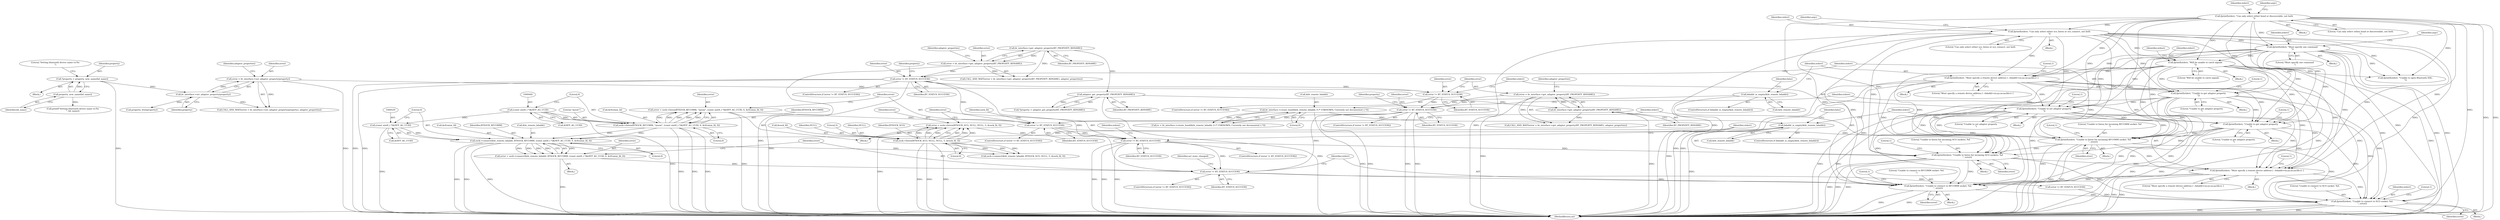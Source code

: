 digraph "0_Android_37c88107679d36c419572732b4af6e18bb2f7dce_6@API" {
"1000541" [label="(Call,fprintf(stderr, \"Unable to connect to RFCOMM socket: %d.\n\", error))"];
"1000382" [label="(Call,fprintf(stderr, \"Unable to set adapter property\n\"))"];
"1000178" [label="(Call,fprintf(stderr, \"Will be unable to catch signals\n\"))"];
"1000120" [label="(Call,fprintf(stderr, \"Can only select either bond or discoverable, not both\n\"))"];
"1000132" [label="(Call,fprintf(stderr, \"Can only select either sco_listen or sco_connect, not both\n\"))"];
"1000164" [label="(Call,fprintf(stderr, \"Must specify one command\n\"))"];
"1000327" [label="(Call,fprintf(stderr, \"Unable to get adapter property\n\"))"];
"1000263" [label="(Call,fprintf(stderr, \"Must specify a remote device address [ --bdaddr=xx:yy:zz:aa:bb:cc ]\n\"))"];
"1000456" [label="(Call,fprintf(stderr, \"Unable to listen for incoming RFCOMM socket: %d\n\", error))"];
"1000398" [label="(Call,fprintf(stderr, \"Unable to get adapter property\n\"))"];
"1000452" [label="(Call,error != BT_STATUS_SUCCESS)"];
"1000438" [label="(Call,error = sock->listen(BTSOCK_RFCOMM, \"meow\", (const uint8_t *)&HFP_AG_UUID, 0, &rfcomm_fd, 0))"];
"1000440" [label="(Call,sock->listen(BTSOCK_RFCOMM, \"meow\", (const uint8_t *)&HFP_AG_UUID, 0, &rfcomm_fd, 0))"];
"1000443" [label="(Call,(const uint8_t *)&HFP_AG_UUID)"];
"1000394" [label="(Call,error != BT_STATUS_SUCCESS)"];
"1000388" [label="(Call,error = bt_interface->get_adapter_property(BT_PROPERTY_BDNAME))"];
"1000390" [label="(Call,bt_interface->get_adapter_property(BT_PROPERTY_BDNAME))"];
"1000335" [label="(Call,adapter_get_property(BT_PROPERTY_BDNAME))"];
"1000319" [label="(Call,bt_interface->get_adapter_property(BT_PROPERTY_BDNAME))"];
"1000378" [label="(Call,error != BT_STATUS_SUCCESS)"];
"1000372" [label="(Call,error = bt_interface->set_adapter_property(property))"];
"1000374" [label="(Call,bt_interface->set_adapter_property(property))"];
"1000363" [label="(Call,*property = property_new_name(bd_name))"];
"1000365" [label="(Call,property_new_name(bd_name))"];
"1000323" [label="(Call,error != BT_STATUS_SUCCESS)"];
"1000317" [label="(Call,error = bt_interface->get_adapter_property(BT_PROPERTY_BDNAME))"];
"1000500" [label="(Call,fprintf(stderr, \"Must specify a remote device address [ --bdaddr=xx:yy:zz:aa:bb:cc ]\n\"))"];
"1000481" [label="(Call,fprintf(stderr, \"Unable to listen for incoming SCO sockets: %d\n\", error))"];
"1000477" [label="(Call,error != BT_STATUS_SUCCESS)"];
"1000466" [label="(Call,error = sock->listen(BTSOCK_SCO, NULL, NULL, 5, &sock_fd, 0))"];
"1000468" [label="(Call,sock->listen(BTSOCK_SCO, NULL, NULL, 5, &sock_fd, 0))"];
"1000537" [label="(Call,error != BT_STATUS_SUCCESS)"];
"1000522" [label="(Call,error = sock->connect(&bt_remote_bdaddr, BTSOCK_RFCOMM, (const uint8_t *)&HFP_AG_UUID, 0, &rfcomm_fd, 0))"];
"1000524" [label="(Call,sock->connect(&bt_remote_bdaddr, BTSOCK_RFCOMM, (const uint8_t *)&HFP_AG_UUID, 0, &rfcomm_fd, 0))"];
"1000496" [label="(Call,bdaddr_is_empty(&bt_remote_bdaddr))"];
"1000278" [label="(Call,bt_interface->create_bond(&bt_remote_bdaddr, 0 /* UNKNOWN; Currently not documented :( */))"];
"1000259" [label="(Call,bdaddr_is_empty(&bt_remote_bdaddr))"];
"1000528" [label="(Call,(const uint8_t *)&HFP_AG_UUID)"];
"1000572" [label="(Call,fprintf(stderr, \"Unable to connect to SCO socket: %d.\n\", error))"];
"1000393" [label="(ControlStructure,if (error != BT_STATUS_SUCCESS))"];
"1000335" [label="(Call,adapter_get_property(BT_PROPERTY_BDNAME))"];
"1000528" [label="(Call,(const uint8_t *)&HFP_AG_UUID)"];
"1000478" [label="(Identifier,error)"];
"1000546" [label="(Literal,1)"];
"1000504" [label="(Literal,1)"];
"1000469" [label="(Identifier,BTSOCK_SCO)"];
"1000398" [label="(Call,fprintf(stderr, \"Unable to get adapter property\n\"))"];
"1000180" [label="(Literal,\"Will be unable to catch signals\n\")"];
"1000397" [label="(Block,)"];
"1000533" [label="(Call,&rfcomm_fd)"];
"1000409" [label="(Block,)"];
"1000323" [label="(Call,error != BT_STATUS_SUCCESS)"];
"1000316" [label="(Call,CALL_AND_WAIT(error = bt_interface->get_adapter_property(BT_PROPERTY_BDNAME), adapter_properties))"];
"1000384" [label="(Literal,\"Unable to set adapter property\n\")"];
"1000265" [label="(Literal,\"Must specify a remote device address [ --bdaddr=xx:yy:zz:aa:bb:cc ]\n\")"];
"1000373" [label="(Identifier,error)"];
"1000536" [label="(ControlStructure,if (error != BT_STATUS_SUCCESS))"];
"1000387" [label="(Call,CALL_AND_WAIT(error = bt_interface->get_adapter_property(BT_PROPERTY_BDNAME), adapter_properties))"];
"1000523" [label="(Identifier,error)"];
"1000319" [label="(Call,bt_interface->get_adapter_property(BT_PROPERTY_BDNAME))"];
"1000507" [label="(Identifier,false)"];
"1000119" [label="(Block,)"];
"1000263" [label="(Call,fprintf(stderr, \"Must specify a remote device address [ --bdaddr=xx:yy:zz:aa:bb:cc ]\n\"))"];
"1000375" [label="(Identifier,property)"];
"1000445" [label="(Call,&HFP_AG_UUID)"];
"1000527" [label="(Identifier,BTSOCK_RFCOMM)"];
"1000572" [label="(Call,fprintf(stderr, \"Unable to connect to SCO socket: %d.\n\", error))"];
"1000451" [label="(ControlStructure,if (error != BT_STATUS_SUCCESS))"];
"1000378" [label="(Call,error != BT_STATUS_SUCCESS)"];
"1000497" [label="(Call,&bt_remote_bdaddr)"];
"1000121" [label="(Identifier,stderr)"];
"1000479" [label="(Identifier,BT_STATUS_SUCCESS)"];
"1000132" [label="(Call,fprintf(stderr, \"Can only select either sco_listen or sco_connect, not both\n\"))"];
"1000278" [label="(Call,bt_interface->create_bond(&bt_remote_bdaddr, 0 /* UNKNOWN; Currently not documented :( */))"];
"1000542" [label="(Identifier,stderr)"];
"1000573" [label="(Identifier,stderr)"];
"1000380" [label="(Identifier,BT_STATUS_SUCCESS)"];
"1000133" [label="(Identifier,stderr)"];
"1000524" [label="(Call,sock->connect(&bt_remote_bdaddr, BTSOCK_RFCOMM, (const uint8_t *)&HFP_AG_UUID, 0, &rfcomm_fd, 0))"];
"1000577" [label="(Literal,1)"];
"1000543" [label="(Literal,\"Unable to connect to RFCOMM socket: %d.\n\")"];
"1000137" [label="(Identifier,argv)"];
"1000388" [label="(Call,error = bt_interface->get_adapter_property(BT_PROPERTY_BDNAME))"];
"1000381" [label="(Block,)"];
"1000448" [label="(Call,&rfcomm_fd)"];
"1000165" [label="(Identifier,stderr)"];
"1000461" [label="(Literal,1)"];
"1000258" [label="(ControlStructure,if (bdaddr_is_empty(&bt_remote_bdaddr)))"];
"1000537" [label="(Call,error != BT_STATUS_SUCCESS)"];
"1000400" [label="(Literal,\"Unable to get adapter property\n\")"];
"1000495" [label="(ControlStructure,if (bdaddr_is_empty(&bt_remote_bdaddr)))"];
"1000270" [label="(Identifier,false)"];
"1000328" [label="(Identifier,stderr)"];
"1000443" [label="(Call,(const uint8_t *)&HFP_AG_UUID)"];
"1000453" [label="(Identifier,error)"];
"1000354" [label="(Block,)"];
"1000367" [label="(Call,printf(\"Setting bluetooth device name to:%s\n\", bd_name))"];
"1000376" [label="(Identifier,adapter_properties)"];
"1000336" [label="(Identifier,BT_PROPERTY_BDNAME)"];
"1000481" [label="(Call,fprintf(stderr, \"Unable to listen for incoming SCO sockets: %d\n\", error))"];
"1000177" [label="(Block,)"];
"1000558" [label="(Call,sock->connect(&bt_remote_bdaddr, BTSOCK_SCO, NULL, 5, &sock_fd, 0))"];
"1000365" [label="(Call,property_new_name(bd_name))"];
"1000334" [label="(Identifier,property)"];
"1000267" [label="(Literal,1)"];
"1000486" [label="(Literal,1)"];
"1000456" [label="(Call,fprintf(stderr, \"Unable to listen for incoming RFCOMM socket: %d\n\", error))"];
"1000404" [label="(Identifier,property)"];
"1000402" [label="(Literal,1)"];
"1000441" [label="(Identifier,BTSOCK_RFCOMM)"];
"1000540" [label="(Block,)"];
"1000544" [label="(Identifier,error)"];
"1000382" [label="(Call,fprintf(stderr, \"Unable to set adapter property\n\"))"];
"1000395" [label="(Identifier,error)"];
"1000522" [label="(Call,error = sock->connect(&bt_remote_bdaddr, BTSOCK_RFCOMM, (const uint8_t *)&HFP_AG_UUID, 0, &rfcomm_fd, 0))"];
"1000440" [label="(Call,sock->listen(BTSOCK_RFCOMM, \"meow\", (const uint8_t *)&HFP_AG_UUID, 0, &rfcomm_fd, 0))"];
"1000333" [label="(Call,*property = adapter_get_property(BT_PROPERTY_BDNAME))"];
"1000477" [label="(Call,error != BT_STATUS_SUCCESS)"];
"1000541" [label="(Call,fprintf(stderr, \"Unable to connect to RFCOMM socket: %d.\n\", error))"];
"1000396" [label="(Identifier,BT_STATUS_SUCCESS)"];
"1000459" [label="(Identifier,error)"];
"1000467" [label="(Identifier,error)"];
"1000264" [label="(Identifier,stderr)"];
"1000548" [label="(Identifier,acl_state_changed)"];
"1000120" [label="(Call,fprintf(stderr, \"Can only select either bond or discoverable, not both\n\"))"];
"1000325" [label="(Identifier,BT_STATUS_SUCCESS)"];
"1000501" [label="(Identifier,stderr)"];
"1000403" [label="(Call,property_free(property))"];
"1000320" [label="(Identifier,BT_PROPERTY_BDNAME)"];
"1000476" [label="(ControlStructure,if (error != BT_STATUS_SUCCESS))"];
"1000499" [label="(Block,)"];
"1000329" [label="(Literal,\"Unable to get adapter property\n\")"];
"1000331" [label="(Literal,1)"];
"1000392" [label="(Identifier,adapter_properties)"];
"1000166" [label="(Literal,\"Must specify one command\n\")"];
"1000327" [label="(Call,fprintf(stderr, \"Unable to get adapter property\n\"))"];
"1000364" [label="(Identifier,property)"];
"1000568" [label="(Call,error != BT_STATUS_SUCCESS)"];
"1000125" [label="(Identifier,argv)"];
"1000439" [label="(Identifier,error)"];
"1000539" [label="(Identifier,BT_STATUS_SUCCESS)"];
"1000442" [label="(Literal,\"meow\")"];
"1000496" [label="(Call,bdaddr_is_empty(&bt_remote_bdaddr))"];
"1000488" [label="(Identifier,stdout)"];
"1000538" [label="(Identifier,error)"];
"1000182" [label="(Identifier,stdout)"];
"1000475" [label="(Literal,0)"];
"1000468" [label="(Call,sock->listen(BTSOCK_SCO, NULL, NULL, 5, &sock_fd, 0))"];
"1000122" [label="(Literal,\"Can only select either bond or discoverable, not both\n\")"];
"1000532" [label="(Literal,0)"];
"1000279" [label="(Call,&bt_remote_bdaddr)"];
"1000179" [label="(Identifier,stderr)"];
"1000189" [label="(Call,fprintf(stderr, \"Unable to open Bluetooth HAL.\n\"))"];
"1000399" [label="(Identifier,stderr)"];
"1000454" [label="(Identifier,BT_STATUS_SUCCESS)"];
"1000383" [label="(Identifier,stderr)"];
"1000281" [label="(Literal,0)"];
"1000530" [label="(Call,&HFP_AG_UUID)"];
"1000260" [label="(Call,&bt_remote_bdaddr)"];
"1000169" [label="(Identifier,argv)"];
"1000374" [label="(Call,bt_interface->set_adapter_property(property))"];
"1000368" [label="(Literal,\"Setting bluetooth device name to:%s\n\")"];
"1000318" [label="(Identifier,error)"];
"1000455" [label="(Block,)"];
"1000484" [label="(Identifier,error)"];
"1000482" [label="(Identifier,stderr)"];
"1000450" [label="(Literal,0)"];
"1000473" [label="(Call,&sock_fd)"];
"1000458" [label="(Literal,\"Unable to listen for incoming RFCOMM socket: %d\n\")"];
"1000391" [label="(Identifier,BT_PROPERTY_BDNAME)"];
"1000321" [label="(Identifier,adapter_properties)"];
"1000575" [label="(Identifier,error)"];
"1000471" [label="(Identifier,NULL)"];
"1000322" [label="(ControlStructure,if (error != BT_STATUS_SUCCESS))"];
"1000438" [label="(Call,error = sock->listen(BTSOCK_RFCOMM, \"meow\", (const uint8_t *)&HFP_AG_UUID, 0, &rfcomm_fd, 0))"];
"1000164" [label="(Call,fprintf(stderr, \"Must specify one command\n\"))"];
"1000535" [label="(Literal,0)"];
"1000494" [label="(Block,)"];
"1000262" [label="(Block,)"];
"1000366" [label="(Identifier,bd_name)"];
"1000163" [label="(Block,)"];
"1000394" [label="(Call,error != BT_STATUS_SUCCESS)"];
"1000586" [label="(MethodReturn,int)"];
"1000372" [label="(Call,error = bt_interface->set_adapter_property(property))"];
"1000483" [label="(Literal,\"Unable to listen for incoming SCO sockets: %d\n\")"];
"1000472" [label="(Literal,5)"];
"1000390" [label="(Call,bt_interface->get_adapter_property(BT_PROPERTY_BDNAME))"];
"1000317" [label="(Call,error = bt_interface->get_adapter_property(BT_PROPERTY_BDNAME))"];
"1000457" [label="(Identifier,stderr)"];
"1000464" [label="(Identifier,sock_fd)"];
"1000470" [label="(Identifier,NULL)"];
"1000371" [label="(Call,CALL_AND_WAIT(error = bt_interface->set_adapter_property(property), adapter_properties))"];
"1000363" [label="(Call,*property = property_new_name(bd_name))"];
"1000525" [label="(Call,&bt_remote_bdaddr)"];
"1000389" [label="(Identifier,error)"];
"1000377" [label="(ControlStructure,if (error != BT_STATUS_SUCCESS))"];
"1000466" [label="(Call,error = sock->listen(BTSOCK_SCO, NULL, NULL, 5, &sock_fd, 0))"];
"1000502" [label="(Literal,\"Must specify a remote device address [ --bdaddr=xx:yy:zz:aa:bb:cc ]\n\")"];
"1000259" [label="(Call,bdaddr_is_empty(&bt_remote_bdaddr))"];
"1000178" [label="(Call,fprintf(stderr, \"Will be unable to catch signals\n\"))"];
"1000386" [label="(Literal,1)"];
"1000452" [label="(Call,error != BT_STATUS_SUCCESS)"];
"1000324" [label="(Identifier,error)"];
"1000447" [label="(Literal,0)"];
"1000480" [label="(Block,)"];
"1000134" [label="(Literal,\"Can only select either sco_listen or sco_connect, not both\n\")"];
"1000276" [label="(Call,rc = bt_interface->create_bond(&bt_remote_bdaddr, 0 /* UNKNOWN; Currently not documented :( */))"];
"1000379" [label="(Identifier,error)"];
"1000571" [label="(Block,)"];
"1000500" [label="(Call,fprintf(stderr, \"Must specify a remote device address [ --bdaddr=xx:yy:zz:aa:bb:cc ]\n\"))"];
"1000574" [label="(Literal,\"Unable to connect to SCO socket: %d.\n\")"];
"1000131" [label="(Block,)"];
"1000326" [label="(Block,)"];
"1000541" -> "1000540"  [label="AST: "];
"1000541" -> "1000544"  [label="CFG: "];
"1000542" -> "1000541"  [label="AST: "];
"1000543" -> "1000541"  [label="AST: "];
"1000544" -> "1000541"  [label="AST: "];
"1000546" -> "1000541"  [label="CFG: "];
"1000541" -> "1000586"  [label="DDG: "];
"1000541" -> "1000586"  [label="DDG: "];
"1000382" -> "1000541"  [label="DDG: "];
"1000456" -> "1000541"  [label="DDG: "];
"1000178" -> "1000541"  [label="DDG: "];
"1000327" -> "1000541"  [label="DDG: "];
"1000500" -> "1000541"  [label="DDG: "];
"1000132" -> "1000541"  [label="DDG: "];
"1000398" -> "1000541"  [label="DDG: "];
"1000263" -> "1000541"  [label="DDG: "];
"1000120" -> "1000541"  [label="DDG: "];
"1000481" -> "1000541"  [label="DDG: "];
"1000164" -> "1000541"  [label="DDG: "];
"1000537" -> "1000541"  [label="DDG: "];
"1000541" -> "1000572"  [label="DDG: "];
"1000382" -> "1000381"  [label="AST: "];
"1000382" -> "1000384"  [label="CFG: "];
"1000383" -> "1000382"  [label="AST: "];
"1000384" -> "1000382"  [label="AST: "];
"1000386" -> "1000382"  [label="CFG: "];
"1000382" -> "1000586"  [label="DDG: "];
"1000382" -> "1000586"  [label="DDG: "];
"1000178" -> "1000382"  [label="DDG: "];
"1000327" -> "1000382"  [label="DDG: "];
"1000132" -> "1000382"  [label="DDG: "];
"1000164" -> "1000382"  [label="DDG: "];
"1000263" -> "1000382"  [label="DDG: "];
"1000120" -> "1000382"  [label="DDG: "];
"1000382" -> "1000398"  [label="DDG: "];
"1000382" -> "1000456"  [label="DDG: "];
"1000382" -> "1000481"  [label="DDG: "];
"1000382" -> "1000500"  [label="DDG: "];
"1000382" -> "1000572"  [label="DDG: "];
"1000178" -> "1000177"  [label="AST: "];
"1000178" -> "1000180"  [label="CFG: "];
"1000179" -> "1000178"  [label="AST: "];
"1000180" -> "1000178"  [label="AST: "];
"1000182" -> "1000178"  [label="CFG: "];
"1000178" -> "1000586"  [label="DDG: "];
"1000178" -> "1000586"  [label="DDG: "];
"1000120" -> "1000178"  [label="DDG: "];
"1000132" -> "1000178"  [label="DDG: "];
"1000164" -> "1000178"  [label="DDG: "];
"1000178" -> "1000189"  [label="DDG: "];
"1000178" -> "1000263"  [label="DDG: "];
"1000178" -> "1000327"  [label="DDG: "];
"1000178" -> "1000398"  [label="DDG: "];
"1000178" -> "1000456"  [label="DDG: "];
"1000178" -> "1000481"  [label="DDG: "];
"1000178" -> "1000500"  [label="DDG: "];
"1000178" -> "1000572"  [label="DDG: "];
"1000120" -> "1000119"  [label="AST: "];
"1000120" -> "1000122"  [label="CFG: "];
"1000121" -> "1000120"  [label="AST: "];
"1000122" -> "1000120"  [label="AST: "];
"1000125" -> "1000120"  [label="CFG: "];
"1000120" -> "1000586"  [label="DDG: "];
"1000120" -> "1000586"  [label="DDG: "];
"1000120" -> "1000132"  [label="DDG: "];
"1000120" -> "1000164"  [label="DDG: "];
"1000120" -> "1000189"  [label="DDG: "];
"1000120" -> "1000263"  [label="DDG: "];
"1000120" -> "1000327"  [label="DDG: "];
"1000120" -> "1000398"  [label="DDG: "];
"1000120" -> "1000456"  [label="DDG: "];
"1000120" -> "1000481"  [label="DDG: "];
"1000120" -> "1000500"  [label="DDG: "];
"1000120" -> "1000572"  [label="DDG: "];
"1000132" -> "1000131"  [label="AST: "];
"1000132" -> "1000134"  [label="CFG: "];
"1000133" -> "1000132"  [label="AST: "];
"1000134" -> "1000132"  [label="AST: "];
"1000137" -> "1000132"  [label="CFG: "];
"1000132" -> "1000586"  [label="DDG: "];
"1000132" -> "1000586"  [label="DDG: "];
"1000132" -> "1000164"  [label="DDG: "];
"1000132" -> "1000189"  [label="DDG: "];
"1000132" -> "1000263"  [label="DDG: "];
"1000132" -> "1000327"  [label="DDG: "];
"1000132" -> "1000398"  [label="DDG: "];
"1000132" -> "1000456"  [label="DDG: "];
"1000132" -> "1000481"  [label="DDG: "];
"1000132" -> "1000500"  [label="DDG: "];
"1000132" -> "1000572"  [label="DDG: "];
"1000164" -> "1000163"  [label="AST: "];
"1000164" -> "1000166"  [label="CFG: "];
"1000165" -> "1000164"  [label="AST: "];
"1000166" -> "1000164"  [label="AST: "];
"1000169" -> "1000164"  [label="CFG: "];
"1000164" -> "1000586"  [label="DDG: "];
"1000164" -> "1000586"  [label="DDG: "];
"1000164" -> "1000189"  [label="DDG: "];
"1000164" -> "1000263"  [label="DDG: "];
"1000164" -> "1000327"  [label="DDG: "];
"1000164" -> "1000398"  [label="DDG: "];
"1000164" -> "1000456"  [label="DDG: "];
"1000164" -> "1000481"  [label="DDG: "];
"1000164" -> "1000500"  [label="DDG: "];
"1000164" -> "1000572"  [label="DDG: "];
"1000327" -> "1000326"  [label="AST: "];
"1000327" -> "1000329"  [label="CFG: "];
"1000328" -> "1000327"  [label="AST: "];
"1000329" -> "1000327"  [label="AST: "];
"1000331" -> "1000327"  [label="CFG: "];
"1000327" -> "1000586"  [label="DDG: "];
"1000327" -> "1000586"  [label="DDG: "];
"1000263" -> "1000327"  [label="DDG: "];
"1000327" -> "1000398"  [label="DDG: "];
"1000327" -> "1000456"  [label="DDG: "];
"1000327" -> "1000481"  [label="DDG: "];
"1000327" -> "1000500"  [label="DDG: "];
"1000327" -> "1000572"  [label="DDG: "];
"1000263" -> "1000262"  [label="AST: "];
"1000263" -> "1000265"  [label="CFG: "];
"1000264" -> "1000263"  [label="AST: "];
"1000265" -> "1000263"  [label="AST: "];
"1000267" -> "1000263"  [label="CFG: "];
"1000263" -> "1000586"  [label="DDG: "];
"1000263" -> "1000586"  [label="DDG: "];
"1000263" -> "1000398"  [label="DDG: "];
"1000263" -> "1000456"  [label="DDG: "];
"1000263" -> "1000481"  [label="DDG: "];
"1000263" -> "1000500"  [label="DDG: "];
"1000263" -> "1000572"  [label="DDG: "];
"1000456" -> "1000455"  [label="AST: "];
"1000456" -> "1000459"  [label="CFG: "];
"1000457" -> "1000456"  [label="AST: "];
"1000458" -> "1000456"  [label="AST: "];
"1000459" -> "1000456"  [label="AST: "];
"1000461" -> "1000456"  [label="CFG: "];
"1000456" -> "1000586"  [label="DDG: "];
"1000456" -> "1000586"  [label="DDG: "];
"1000398" -> "1000456"  [label="DDG: "];
"1000452" -> "1000456"  [label="DDG: "];
"1000456" -> "1000481"  [label="DDG: "];
"1000456" -> "1000500"  [label="DDG: "];
"1000456" -> "1000572"  [label="DDG: "];
"1000398" -> "1000397"  [label="AST: "];
"1000398" -> "1000400"  [label="CFG: "];
"1000399" -> "1000398"  [label="AST: "];
"1000400" -> "1000398"  [label="AST: "];
"1000402" -> "1000398"  [label="CFG: "];
"1000398" -> "1000586"  [label="DDG: "];
"1000398" -> "1000586"  [label="DDG: "];
"1000398" -> "1000481"  [label="DDG: "];
"1000398" -> "1000500"  [label="DDG: "];
"1000398" -> "1000572"  [label="DDG: "];
"1000452" -> "1000451"  [label="AST: "];
"1000452" -> "1000454"  [label="CFG: "];
"1000453" -> "1000452"  [label="AST: "];
"1000454" -> "1000452"  [label="AST: "];
"1000457" -> "1000452"  [label="CFG: "];
"1000464" -> "1000452"  [label="CFG: "];
"1000438" -> "1000452"  [label="DDG: "];
"1000394" -> "1000452"  [label="DDG: "];
"1000323" -> "1000452"  [label="DDG: "];
"1000452" -> "1000477"  [label="DDG: "];
"1000438" -> "1000409"  [label="AST: "];
"1000438" -> "1000440"  [label="CFG: "];
"1000439" -> "1000438"  [label="AST: "];
"1000440" -> "1000438"  [label="AST: "];
"1000453" -> "1000438"  [label="CFG: "];
"1000438" -> "1000586"  [label="DDG: "];
"1000440" -> "1000438"  [label="DDG: "];
"1000440" -> "1000438"  [label="DDG: "];
"1000440" -> "1000438"  [label="DDG: "];
"1000440" -> "1000438"  [label="DDG: "];
"1000440" -> "1000438"  [label="DDG: "];
"1000440" -> "1000450"  [label="CFG: "];
"1000441" -> "1000440"  [label="AST: "];
"1000442" -> "1000440"  [label="AST: "];
"1000443" -> "1000440"  [label="AST: "];
"1000447" -> "1000440"  [label="AST: "];
"1000448" -> "1000440"  [label="AST: "];
"1000450" -> "1000440"  [label="AST: "];
"1000440" -> "1000586"  [label="DDG: "];
"1000440" -> "1000586"  [label="DDG: "];
"1000440" -> "1000586"  [label="DDG: "];
"1000443" -> "1000440"  [label="DDG: "];
"1000440" -> "1000524"  [label="DDG: "];
"1000440" -> "1000524"  [label="DDG: "];
"1000443" -> "1000445"  [label="CFG: "];
"1000444" -> "1000443"  [label="AST: "];
"1000445" -> "1000443"  [label="AST: "];
"1000447" -> "1000443"  [label="CFG: "];
"1000443" -> "1000586"  [label="DDG: "];
"1000443" -> "1000528"  [label="DDG: "];
"1000394" -> "1000393"  [label="AST: "];
"1000394" -> "1000396"  [label="CFG: "];
"1000395" -> "1000394"  [label="AST: "];
"1000396" -> "1000394"  [label="AST: "];
"1000399" -> "1000394"  [label="CFG: "];
"1000404" -> "1000394"  [label="CFG: "];
"1000394" -> "1000586"  [label="DDG: "];
"1000394" -> "1000586"  [label="DDG: "];
"1000394" -> "1000586"  [label="DDG: "];
"1000388" -> "1000394"  [label="DDG: "];
"1000378" -> "1000394"  [label="DDG: "];
"1000394" -> "1000537"  [label="DDG: "];
"1000388" -> "1000387"  [label="AST: "];
"1000388" -> "1000390"  [label="CFG: "];
"1000389" -> "1000388"  [label="AST: "];
"1000390" -> "1000388"  [label="AST: "];
"1000392" -> "1000388"  [label="CFG: "];
"1000388" -> "1000586"  [label="DDG: "];
"1000388" -> "1000387"  [label="DDG: "];
"1000390" -> "1000388"  [label="DDG: "];
"1000390" -> "1000391"  [label="CFG: "];
"1000391" -> "1000390"  [label="AST: "];
"1000390" -> "1000586"  [label="DDG: "];
"1000390" -> "1000387"  [label="DDG: "];
"1000335" -> "1000390"  [label="DDG: "];
"1000335" -> "1000333"  [label="AST: "];
"1000335" -> "1000336"  [label="CFG: "];
"1000336" -> "1000335"  [label="AST: "];
"1000333" -> "1000335"  [label="CFG: "];
"1000335" -> "1000586"  [label="DDG: "];
"1000335" -> "1000333"  [label="DDG: "];
"1000319" -> "1000335"  [label="DDG: "];
"1000319" -> "1000317"  [label="AST: "];
"1000319" -> "1000320"  [label="CFG: "];
"1000320" -> "1000319"  [label="AST: "];
"1000317" -> "1000319"  [label="CFG: "];
"1000319" -> "1000316"  [label="DDG: "];
"1000319" -> "1000317"  [label="DDG: "];
"1000378" -> "1000377"  [label="AST: "];
"1000378" -> "1000380"  [label="CFG: "];
"1000379" -> "1000378"  [label="AST: "];
"1000380" -> "1000378"  [label="AST: "];
"1000383" -> "1000378"  [label="CFG: "];
"1000389" -> "1000378"  [label="CFG: "];
"1000372" -> "1000378"  [label="DDG: "];
"1000323" -> "1000378"  [label="DDG: "];
"1000372" -> "1000371"  [label="AST: "];
"1000372" -> "1000374"  [label="CFG: "];
"1000373" -> "1000372"  [label="AST: "];
"1000374" -> "1000372"  [label="AST: "];
"1000376" -> "1000372"  [label="CFG: "];
"1000372" -> "1000586"  [label="DDG: "];
"1000372" -> "1000371"  [label="DDG: "];
"1000374" -> "1000372"  [label="DDG: "];
"1000374" -> "1000375"  [label="CFG: "];
"1000375" -> "1000374"  [label="AST: "];
"1000374" -> "1000371"  [label="DDG: "];
"1000363" -> "1000374"  [label="DDG: "];
"1000374" -> "1000403"  [label="DDG: "];
"1000363" -> "1000354"  [label="AST: "];
"1000363" -> "1000365"  [label="CFG: "];
"1000364" -> "1000363"  [label="AST: "];
"1000365" -> "1000363"  [label="AST: "];
"1000368" -> "1000363"  [label="CFG: "];
"1000363" -> "1000586"  [label="DDG: "];
"1000365" -> "1000363"  [label="DDG: "];
"1000365" -> "1000366"  [label="CFG: "];
"1000366" -> "1000365"  [label="AST: "];
"1000365" -> "1000367"  [label="DDG: "];
"1000323" -> "1000322"  [label="AST: "];
"1000323" -> "1000325"  [label="CFG: "];
"1000324" -> "1000323"  [label="AST: "];
"1000325" -> "1000323"  [label="AST: "];
"1000328" -> "1000323"  [label="CFG: "];
"1000334" -> "1000323"  [label="CFG: "];
"1000323" -> "1000586"  [label="DDG: "];
"1000323" -> "1000586"  [label="DDG: "];
"1000323" -> "1000586"  [label="DDG: "];
"1000317" -> "1000323"  [label="DDG: "];
"1000323" -> "1000537"  [label="DDG: "];
"1000317" -> "1000316"  [label="AST: "];
"1000318" -> "1000317"  [label="AST: "];
"1000321" -> "1000317"  [label="CFG: "];
"1000317" -> "1000586"  [label="DDG: "];
"1000317" -> "1000316"  [label="DDG: "];
"1000500" -> "1000499"  [label="AST: "];
"1000500" -> "1000502"  [label="CFG: "];
"1000501" -> "1000500"  [label="AST: "];
"1000502" -> "1000500"  [label="AST: "];
"1000504" -> "1000500"  [label="CFG: "];
"1000500" -> "1000586"  [label="DDG: "];
"1000500" -> "1000586"  [label="DDG: "];
"1000481" -> "1000500"  [label="DDG: "];
"1000500" -> "1000572"  [label="DDG: "];
"1000481" -> "1000480"  [label="AST: "];
"1000481" -> "1000484"  [label="CFG: "];
"1000482" -> "1000481"  [label="AST: "];
"1000483" -> "1000481"  [label="AST: "];
"1000484" -> "1000481"  [label="AST: "];
"1000486" -> "1000481"  [label="CFG: "];
"1000481" -> "1000586"  [label="DDG: "];
"1000481" -> "1000586"  [label="DDG: "];
"1000481" -> "1000586"  [label="DDG: "];
"1000477" -> "1000481"  [label="DDG: "];
"1000481" -> "1000572"  [label="DDG: "];
"1000477" -> "1000476"  [label="AST: "];
"1000477" -> "1000479"  [label="CFG: "];
"1000478" -> "1000477"  [label="AST: "];
"1000479" -> "1000477"  [label="AST: "];
"1000482" -> "1000477"  [label="CFG: "];
"1000488" -> "1000477"  [label="CFG: "];
"1000477" -> "1000586"  [label="DDG: "];
"1000477" -> "1000586"  [label="DDG: "];
"1000477" -> "1000586"  [label="DDG: "];
"1000466" -> "1000477"  [label="DDG: "];
"1000477" -> "1000537"  [label="DDG: "];
"1000466" -> "1000409"  [label="AST: "];
"1000466" -> "1000468"  [label="CFG: "];
"1000467" -> "1000466"  [label="AST: "];
"1000468" -> "1000466"  [label="AST: "];
"1000478" -> "1000466"  [label="CFG: "];
"1000466" -> "1000586"  [label="DDG: "];
"1000468" -> "1000466"  [label="DDG: "];
"1000468" -> "1000466"  [label="DDG: "];
"1000468" -> "1000466"  [label="DDG: "];
"1000468" -> "1000466"  [label="DDG: "];
"1000468" -> "1000466"  [label="DDG: "];
"1000468" -> "1000475"  [label="CFG: "];
"1000469" -> "1000468"  [label="AST: "];
"1000470" -> "1000468"  [label="AST: "];
"1000471" -> "1000468"  [label="AST: "];
"1000472" -> "1000468"  [label="AST: "];
"1000473" -> "1000468"  [label="AST: "];
"1000475" -> "1000468"  [label="AST: "];
"1000468" -> "1000586"  [label="DDG: "];
"1000468" -> "1000586"  [label="DDG: "];
"1000468" -> "1000586"  [label="DDG: "];
"1000468" -> "1000558"  [label="DDG: "];
"1000468" -> "1000558"  [label="DDG: "];
"1000468" -> "1000558"  [label="DDG: "];
"1000537" -> "1000536"  [label="AST: "];
"1000537" -> "1000539"  [label="CFG: "];
"1000538" -> "1000537"  [label="AST: "];
"1000539" -> "1000537"  [label="AST: "];
"1000542" -> "1000537"  [label="CFG: "];
"1000548" -> "1000537"  [label="CFG: "];
"1000522" -> "1000537"  [label="DDG: "];
"1000537" -> "1000568"  [label="DDG: "];
"1000522" -> "1000494"  [label="AST: "];
"1000522" -> "1000524"  [label="CFG: "];
"1000523" -> "1000522"  [label="AST: "];
"1000524" -> "1000522"  [label="AST: "];
"1000538" -> "1000522"  [label="CFG: "];
"1000522" -> "1000586"  [label="DDG: "];
"1000524" -> "1000522"  [label="DDG: "];
"1000524" -> "1000522"  [label="DDG: "];
"1000524" -> "1000522"  [label="DDG: "];
"1000524" -> "1000522"  [label="DDG: "];
"1000524" -> "1000522"  [label="DDG: "];
"1000524" -> "1000535"  [label="CFG: "];
"1000525" -> "1000524"  [label="AST: "];
"1000527" -> "1000524"  [label="AST: "];
"1000528" -> "1000524"  [label="AST: "];
"1000532" -> "1000524"  [label="AST: "];
"1000533" -> "1000524"  [label="AST: "];
"1000535" -> "1000524"  [label="AST: "];
"1000524" -> "1000586"  [label="DDG: "];
"1000524" -> "1000586"  [label="DDG: "];
"1000524" -> "1000586"  [label="DDG: "];
"1000496" -> "1000524"  [label="DDG: "];
"1000528" -> "1000524"  [label="DDG: "];
"1000524" -> "1000558"  [label="DDG: "];
"1000496" -> "1000495"  [label="AST: "];
"1000496" -> "1000497"  [label="CFG: "];
"1000497" -> "1000496"  [label="AST: "];
"1000501" -> "1000496"  [label="CFG: "];
"1000507" -> "1000496"  [label="CFG: "];
"1000496" -> "1000586"  [label="DDG: "];
"1000278" -> "1000496"  [label="DDG: "];
"1000278" -> "1000276"  [label="AST: "];
"1000278" -> "1000281"  [label="CFG: "];
"1000279" -> "1000278"  [label="AST: "];
"1000281" -> "1000278"  [label="AST: "];
"1000276" -> "1000278"  [label="CFG: "];
"1000278" -> "1000586"  [label="DDG: "];
"1000278" -> "1000276"  [label="DDG: "];
"1000278" -> "1000276"  [label="DDG: "];
"1000259" -> "1000278"  [label="DDG: "];
"1000259" -> "1000258"  [label="AST: "];
"1000259" -> "1000260"  [label="CFG: "];
"1000260" -> "1000259"  [label="AST: "];
"1000264" -> "1000259"  [label="CFG: "];
"1000270" -> "1000259"  [label="CFG: "];
"1000259" -> "1000586"  [label="DDG: "];
"1000528" -> "1000530"  [label="CFG: "];
"1000529" -> "1000528"  [label="AST: "];
"1000530" -> "1000528"  [label="AST: "];
"1000532" -> "1000528"  [label="CFG: "];
"1000528" -> "1000586"  [label="DDG: "];
"1000572" -> "1000571"  [label="AST: "];
"1000572" -> "1000575"  [label="CFG: "];
"1000573" -> "1000572"  [label="AST: "];
"1000574" -> "1000572"  [label="AST: "];
"1000575" -> "1000572"  [label="AST: "];
"1000577" -> "1000572"  [label="CFG: "];
"1000572" -> "1000586"  [label="DDG: "];
"1000572" -> "1000586"  [label="DDG: "];
"1000572" -> "1000586"  [label="DDG: "];
"1000568" -> "1000572"  [label="DDG: "];
}
